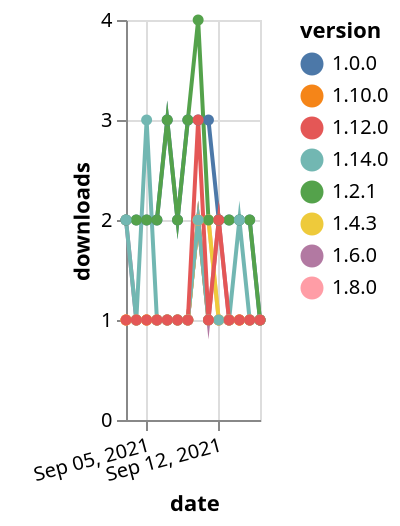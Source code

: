 {"$schema": "https://vega.github.io/schema/vega-lite/v5.json", "description": "A simple bar chart with embedded data.", "data": {"values": [{"date": "2021-09-03", "total": 214, "delta": 2, "version": "1.6.0"}, {"date": "2021-09-04", "total": 215, "delta": 1, "version": "1.6.0"}, {"date": "2021-09-05", "total": 216, "delta": 1, "version": "1.6.0"}, {"date": "2021-09-06", "total": 217, "delta": 1, "version": "1.6.0"}, {"date": "2021-09-07", "total": 218, "delta": 1, "version": "1.6.0"}, {"date": "2021-09-08", "total": 219, "delta": 1, "version": "1.6.0"}, {"date": "2021-09-09", "total": 220, "delta": 1, "version": "1.6.0"}, {"date": "2021-09-10", "total": 222, "delta": 2, "version": "1.6.0"}, {"date": "2021-09-11", "total": 223, "delta": 1, "version": "1.6.0"}, {"date": "2021-09-12", "total": 225, "delta": 2, "version": "1.6.0"}, {"date": "2021-09-13", "total": 226, "delta": 1, "version": "1.6.0"}, {"date": "2021-09-14", "total": 227, "delta": 1, "version": "1.6.0"}, {"date": "2021-09-15", "total": 228, "delta": 1, "version": "1.6.0"}, {"date": "2021-09-16", "total": 229, "delta": 1, "version": "1.6.0"}, {"date": "2021-09-03", "total": 216, "delta": 1, "version": "1.8.0"}, {"date": "2021-09-04", "total": 217, "delta": 1, "version": "1.8.0"}, {"date": "2021-09-05", "total": 218, "delta": 1, "version": "1.8.0"}, {"date": "2021-09-06", "total": 219, "delta": 1, "version": "1.8.0"}, {"date": "2021-09-07", "total": 220, "delta": 1, "version": "1.8.0"}, {"date": "2021-09-08", "total": 221, "delta": 1, "version": "1.8.0"}, {"date": "2021-09-09", "total": 222, "delta": 1, "version": "1.8.0"}, {"date": "2021-09-10", "total": 224, "delta": 2, "version": "1.8.0"}, {"date": "2021-09-11", "total": 226, "delta": 2, "version": "1.8.0"}, {"date": "2021-09-12", "total": 227, "delta": 1, "version": "1.8.0"}, {"date": "2021-09-13", "total": 228, "delta": 1, "version": "1.8.0"}, {"date": "2021-09-14", "total": 229, "delta": 1, "version": "1.8.0"}, {"date": "2021-09-15", "total": 230, "delta": 1, "version": "1.8.0"}, {"date": "2021-09-16", "total": 231, "delta": 1, "version": "1.8.0"}, {"date": "2021-09-03", "total": 179, "delta": 1, "version": "1.10.0"}, {"date": "2021-09-04", "total": 180, "delta": 1, "version": "1.10.0"}, {"date": "2021-09-05", "total": 181, "delta": 1, "version": "1.10.0"}, {"date": "2021-09-06", "total": 182, "delta": 1, "version": "1.10.0"}, {"date": "2021-09-07", "total": 183, "delta": 1, "version": "1.10.0"}, {"date": "2021-09-08", "total": 184, "delta": 1, "version": "1.10.0"}, {"date": "2021-09-09", "total": 185, "delta": 1, "version": "1.10.0"}, {"date": "2021-09-10", "total": 187, "delta": 2, "version": "1.10.0"}, {"date": "2021-09-11", "total": 188, "delta": 1, "version": "1.10.0"}, {"date": "2021-09-12", "total": 189, "delta": 1, "version": "1.10.0"}, {"date": "2021-09-13", "total": 190, "delta": 1, "version": "1.10.0"}, {"date": "2021-09-14", "total": 191, "delta": 1, "version": "1.10.0"}, {"date": "2021-09-15", "total": 192, "delta": 1, "version": "1.10.0"}, {"date": "2021-09-16", "total": 193, "delta": 1, "version": "1.10.0"}, {"date": "2021-09-03", "total": 2391, "delta": 2, "version": "1.0.0"}, {"date": "2021-09-04", "total": 2393, "delta": 2, "version": "1.0.0"}, {"date": "2021-09-05", "total": 2395, "delta": 2, "version": "1.0.0"}, {"date": "2021-09-06", "total": 2397, "delta": 2, "version": "1.0.0"}, {"date": "2021-09-07", "total": 2400, "delta": 3, "version": "1.0.0"}, {"date": "2021-09-08", "total": 2402, "delta": 2, "version": "1.0.0"}, {"date": "2021-09-09", "total": 2405, "delta": 3, "version": "1.0.0"}, {"date": "2021-09-10", "total": 2408, "delta": 3, "version": "1.0.0"}, {"date": "2021-09-11", "total": 2411, "delta": 3, "version": "1.0.0"}, {"date": "2021-09-12", "total": 2413, "delta": 2, "version": "1.0.0"}, {"date": "2021-09-13", "total": 2415, "delta": 2, "version": "1.0.0"}, {"date": "2021-09-14", "total": 2417, "delta": 2, "version": "1.0.0"}, {"date": "2021-09-15", "total": 2419, "delta": 2, "version": "1.0.0"}, {"date": "2021-09-16", "total": 2420, "delta": 1, "version": "1.0.0"}, {"date": "2021-09-03", "total": 344, "delta": 1, "version": "1.4.3"}, {"date": "2021-09-04", "total": 345, "delta": 1, "version": "1.4.3"}, {"date": "2021-09-05", "total": 346, "delta": 1, "version": "1.4.3"}, {"date": "2021-09-06", "total": 347, "delta": 1, "version": "1.4.3"}, {"date": "2021-09-07", "total": 348, "delta": 1, "version": "1.4.3"}, {"date": "2021-09-08", "total": 349, "delta": 1, "version": "1.4.3"}, {"date": "2021-09-09", "total": 350, "delta": 1, "version": "1.4.3"}, {"date": "2021-09-10", "total": 352, "delta": 2, "version": "1.4.3"}, {"date": "2021-09-11", "total": 354, "delta": 2, "version": "1.4.3"}, {"date": "2021-09-12", "total": 355, "delta": 1, "version": "1.4.3"}, {"date": "2021-09-13", "total": 356, "delta": 1, "version": "1.4.3"}, {"date": "2021-09-14", "total": 357, "delta": 1, "version": "1.4.3"}, {"date": "2021-09-15", "total": 358, "delta": 1, "version": "1.4.3"}, {"date": "2021-09-16", "total": 359, "delta": 1, "version": "1.4.3"}, {"date": "2021-09-03", "total": 2337, "delta": 2, "version": "1.2.1"}, {"date": "2021-09-04", "total": 2339, "delta": 2, "version": "1.2.1"}, {"date": "2021-09-05", "total": 2341, "delta": 2, "version": "1.2.1"}, {"date": "2021-09-06", "total": 2343, "delta": 2, "version": "1.2.1"}, {"date": "2021-09-07", "total": 2346, "delta": 3, "version": "1.2.1"}, {"date": "2021-09-08", "total": 2348, "delta": 2, "version": "1.2.1"}, {"date": "2021-09-09", "total": 2351, "delta": 3, "version": "1.2.1"}, {"date": "2021-09-10", "total": 2355, "delta": 4, "version": "1.2.1"}, {"date": "2021-09-11", "total": 2357, "delta": 2, "version": "1.2.1"}, {"date": "2021-09-12", "total": 2359, "delta": 2, "version": "1.2.1"}, {"date": "2021-09-13", "total": 2361, "delta": 2, "version": "1.2.1"}, {"date": "2021-09-14", "total": 2363, "delta": 2, "version": "1.2.1"}, {"date": "2021-09-15", "total": 2365, "delta": 2, "version": "1.2.1"}, {"date": "2021-09-16", "total": 2366, "delta": 1, "version": "1.2.1"}, {"date": "2021-09-03", "total": 129, "delta": 2, "version": "1.14.0"}, {"date": "2021-09-04", "total": 130, "delta": 1, "version": "1.14.0"}, {"date": "2021-09-05", "total": 133, "delta": 3, "version": "1.14.0"}, {"date": "2021-09-06", "total": 134, "delta": 1, "version": "1.14.0"}, {"date": "2021-09-07", "total": 135, "delta": 1, "version": "1.14.0"}, {"date": "2021-09-08", "total": 136, "delta": 1, "version": "1.14.0"}, {"date": "2021-09-09", "total": 137, "delta": 1, "version": "1.14.0"}, {"date": "2021-09-10", "total": 139, "delta": 2, "version": "1.14.0"}, {"date": "2021-09-11", "total": 140, "delta": 1, "version": "1.14.0"}, {"date": "2021-09-12", "total": 141, "delta": 1, "version": "1.14.0"}, {"date": "2021-09-13", "total": 142, "delta": 1, "version": "1.14.0"}, {"date": "2021-09-14", "total": 144, "delta": 2, "version": "1.14.0"}, {"date": "2021-09-15", "total": 145, "delta": 1, "version": "1.14.0"}, {"date": "2021-09-16", "total": 146, "delta": 1, "version": "1.14.0"}, {"date": "2021-09-03", "total": 213, "delta": 1, "version": "1.12.0"}, {"date": "2021-09-04", "total": 214, "delta": 1, "version": "1.12.0"}, {"date": "2021-09-05", "total": 215, "delta": 1, "version": "1.12.0"}, {"date": "2021-09-06", "total": 216, "delta": 1, "version": "1.12.0"}, {"date": "2021-09-07", "total": 217, "delta": 1, "version": "1.12.0"}, {"date": "2021-09-08", "total": 218, "delta": 1, "version": "1.12.0"}, {"date": "2021-09-09", "total": 219, "delta": 1, "version": "1.12.0"}, {"date": "2021-09-10", "total": 222, "delta": 3, "version": "1.12.0"}, {"date": "2021-09-11", "total": 223, "delta": 1, "version": "1.12.0"}, {"date": "2021-09-12", "total": 225, "delta": 2, "version": "1.12.0"}, {"date": "2021-09-13", "total": 226, "delta": 1, "version": "1.12.0"}, {"date": "2021-09-14", "total": 227, "delta": 1, "version": "1.12.0"}, {"date": "2021-09-15", "total": 228, "delta": 1, "version": "1.12.0"}, {"date": "2021-09-16", "total": 229, "delta": 1, "version": "1.12.0"}]}, "width": "container", "mark": {"type": "line", "point": {"filled": true}}, "encoding": {"x": {"field": "date", "type": "temporal", "timeUnit": "yearmonthdate", "title": "date", "axis": {"labelAngle": -15}}, "y": {"field": "delta", "type": "quantitative", "title": "downloads"}, "color": {"field": "version", "type": "nominal"}, "tooltip": {"field": "delta"}}}